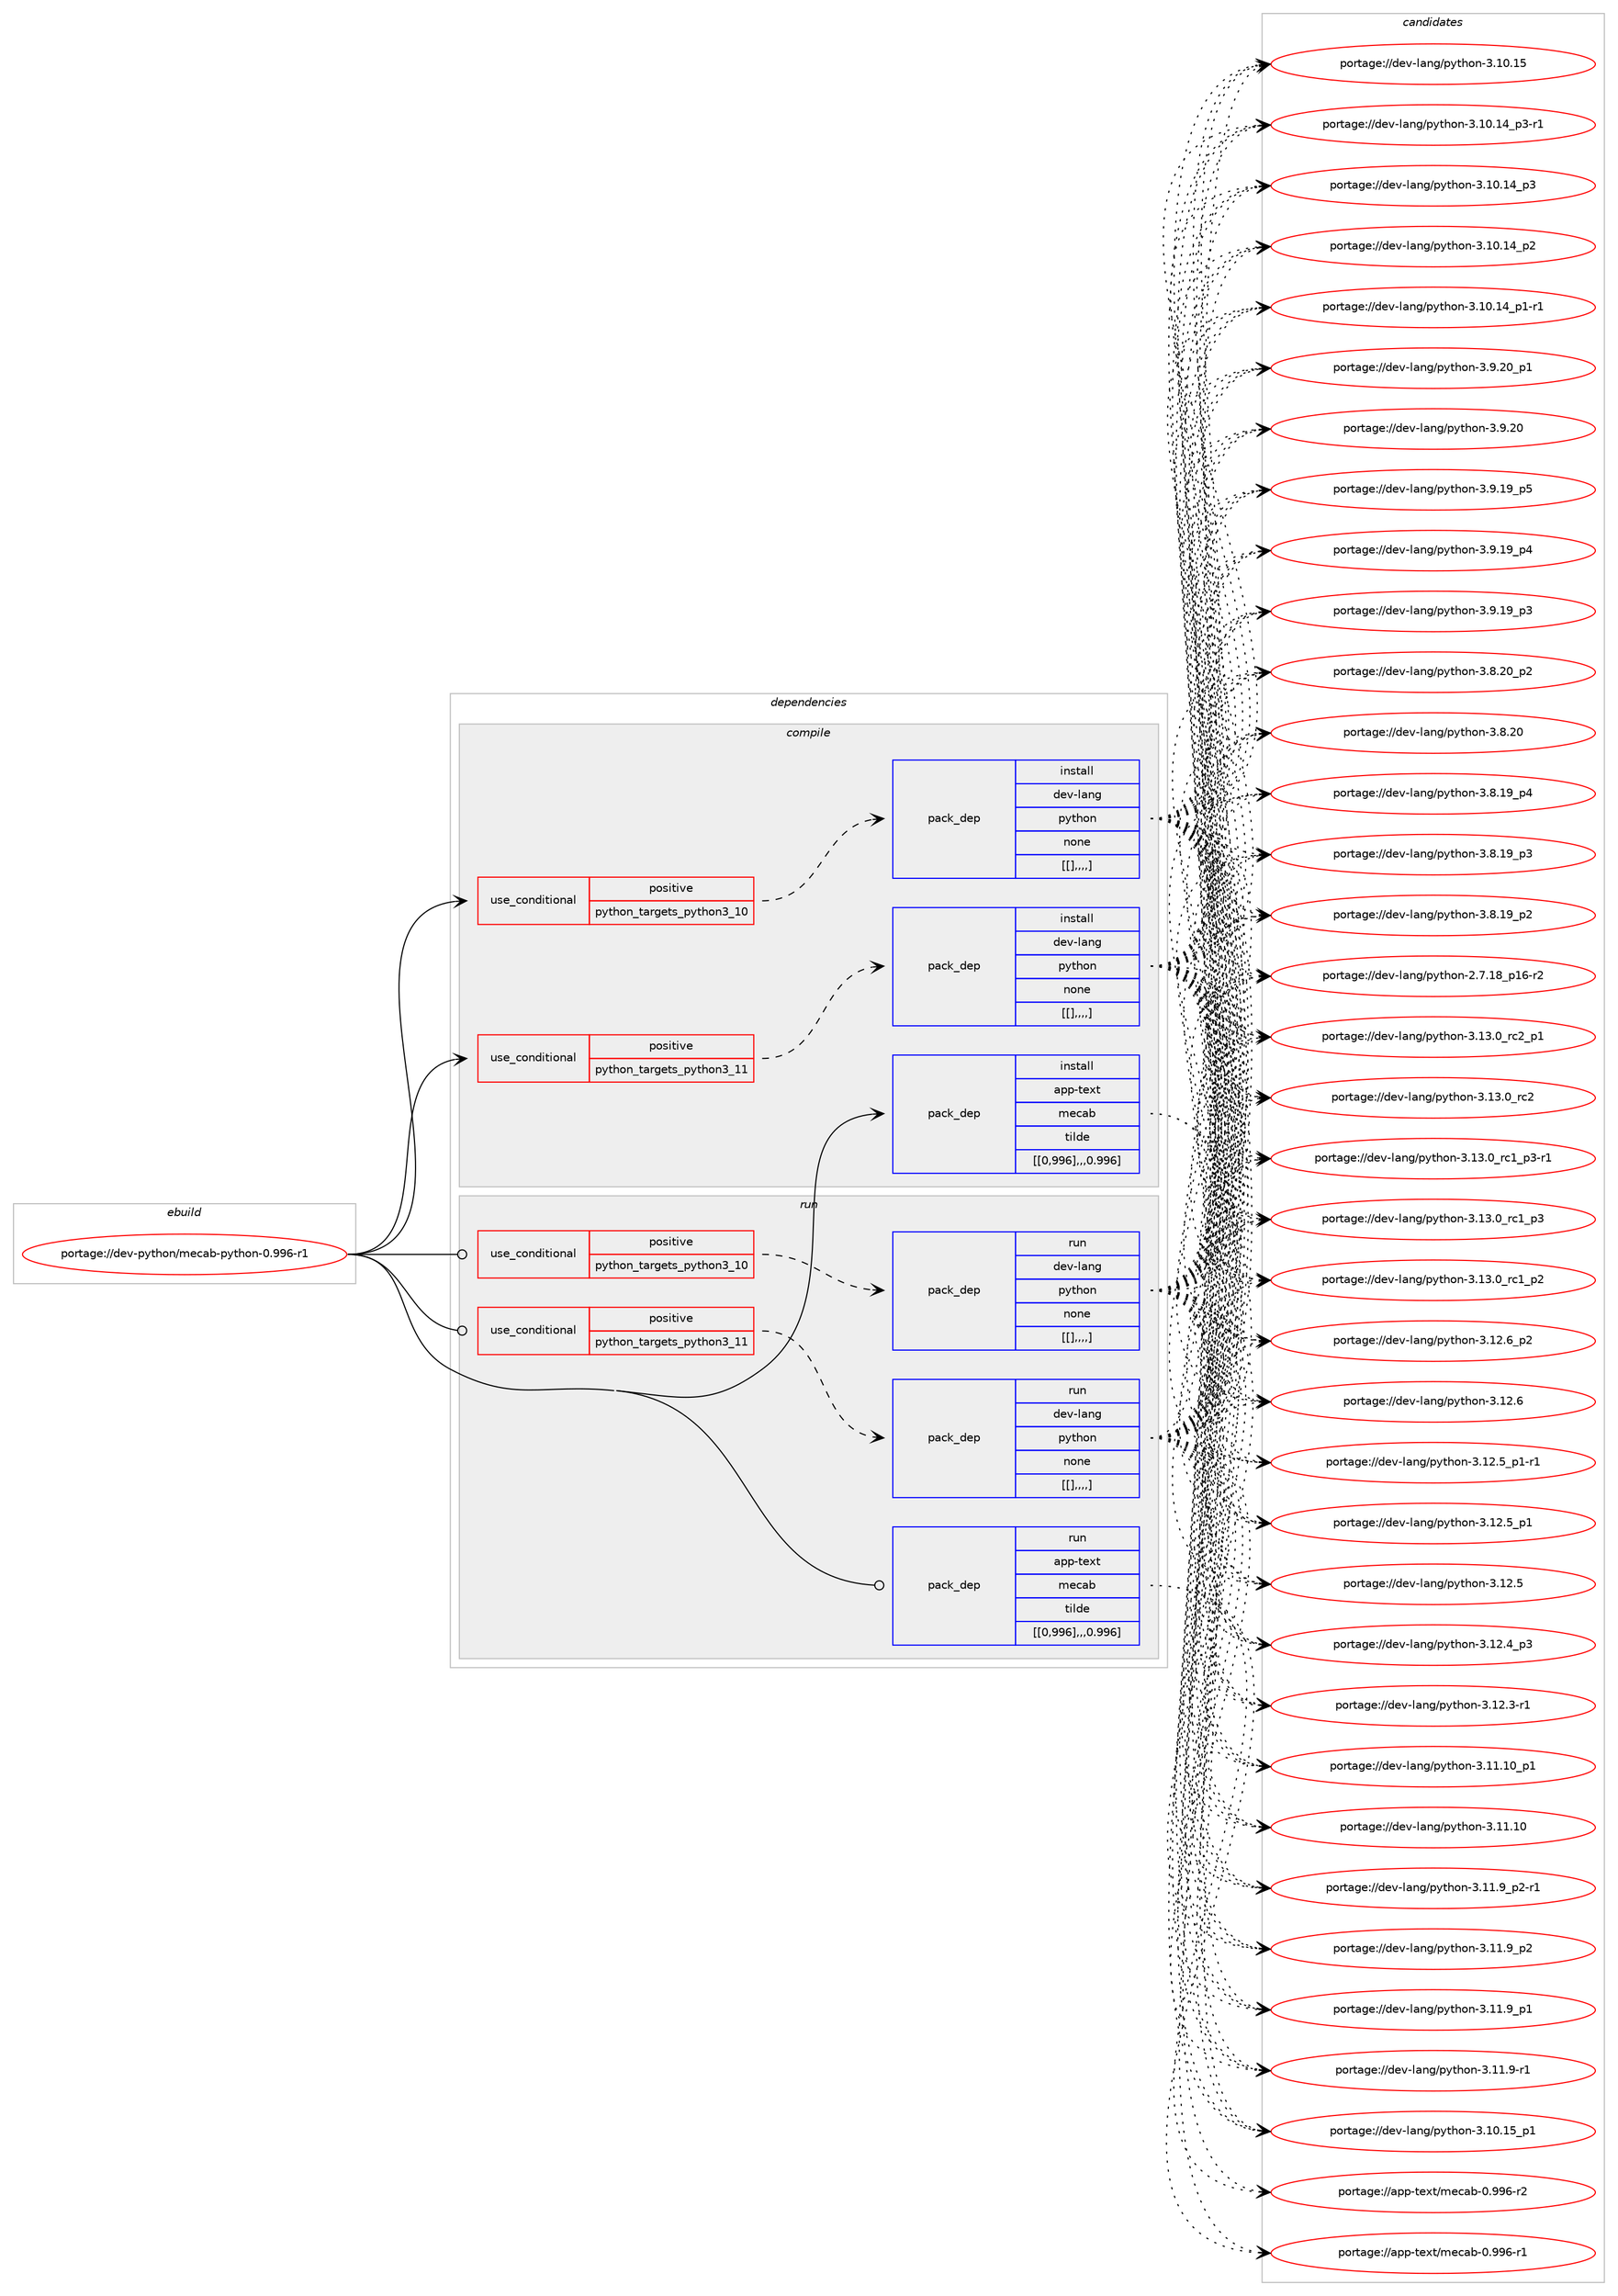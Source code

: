 digraph prolog {

# *************
# Graph options
# *************

newrank=true;
concentrate=true;
compound=true;
graph [rankdir=LR,fontname=Helvetica,fontsize=10,ranksep=1.5];#, ranksep=2.5, nodesep=0.2];
edge  [arrowhead=vee];
node  [fontname=Helvetica,fontsize=10];

# **********
# The ebuild
# **********

subgraph cluster_leftcol {
color=gray;
label=<<i>ebuild</i>>;
id [label="portage://dev-python/mecab-python-0.996-r1", color=red, width=4, href="../dev-python/mecab-python-0.996-r1.svg"];
}

# ****************
# The dependencies
# ****************

subgraph cluster_midcol {
color=gray;
label=<<i>dependencies</i>>;
subgraph cluster_compile {
fillcolor="#eeeeee";
style=filled;
label=<<i>compile</i>>;
subgraph cond35945 {
dependency152982 [label=<<TABLE BORDER="0" CELLBORDER="1" CELLSPACING="0" CELLPADDING="4"><TR><TD ROWSPAN="3" CELLPADDING="10">use_conditional</TD></TR><TR><TD>positive</TD></TR><TR><TD>python_targets_python3_10</TD></TR></TABLE>>, shape=none, color=red];
subgraph pack115823 {
dependency152983 [label=<<TABLE BORDER="0" CELLBORDER="1" CELLSPACING="0" CELLPADDING="4" WIDTH="220"><TR><TD ROWSPAN="6" CELLPADDING="30">pack_dep</TD></TR><TR><TD WIDTH="110">install</TD></TR><TR><TD>dev-lang</TD></TR><TR><TD>python</TD></TR><TR><TD>none</TD></TR><TR><TD>[[],,,,]</TD></TR></TABLE>>, shape=none, color=blue];
}
dependency152982:e -> dependency152983:w [weight=20,style="dashed",arrowhead="vee"];
}
id:e -> dependency152982:w [weight=20,style="solid",arrowhead="vee"];
subgraph cond35946 {
dependency152984 [label=<<TABLE BORDER="0" CELLBORDER="1" CELLSPACING="0" CELLPADDING="4"><TR><TD ROWSPAN="3" CELLPADDING="10">use_conditional</TD></TR><TR><TD>positive</TD></TR><TR><TD>python_targets_python3_11</TD></TR></TABLE>>, shape=none, color=red];
subgraph pack115824 {
dependency152985 [label=<<TABLE BORDER="0" CELLBORDER="1" CELLSPACING="0" CELLPADDING="4" WIDTH="220"><TR><TD ROWSPAN="6" CELLPADDING="30">pack_dep</TD></TR><TR><TD WIDTH="110">install</TD></TR><TR><TD>dev-lang</TD></TR><TR><TD>python</TD></TR><TR><TD>none</TD></TR><TR><TD>[[],,,,]</TD></TR></TABLE>>, shape=none, color=blue];
}
dependency152984:e -> dependency152985:w [weight=20,style="dashed",arrowhead="vee"];
}
id:e -> dependency152984:w [weight=20,style="solid",arrowhead="vee"];
subgraph pack115825 {
dependency152986 [label=<<TABLE BORDER="0" CELLBORDER="1" CELLSPACING="0" CELLPADDING="4" WIDTH="220"><TR><TD ROWSPAN="6" CELLPADDING="30">pack_dep</TD></TR><TR><TD WIDTH="110">install</TD></TR><TR><TD>app-text</TD></TR><TR><TD>mecab</TD></TR><TR><TD>tilde</TD></TR><TR><TD>[[0,996],,,0.996]</TD></TR></TABLE>>, shape=none, color=blue];
}
id:e -> dependency152986:w [weight=20,style="solid",arrowhead="vee"];
}
subgraph cluster_compileandrun {
fillcolor="#eeeeee";
style=filled;
label=<<i>compile and run</i>>;
}
subgraph cluster_run {
fillcolor="#eeeeee";
style=filled;
label=<<i>run</i>>;
subgraph cond35947 {
dependency152987 [label=<<TABLE BORDER="0" CELLBORDER="1" CELLSPACING="0" CELLPADDING="4"><TR><TD ROWSPAN="3" CELLPADDING="10">use_conditional</TD></TR><TR><TD>positive</TD></TR><TR><TD>python_targets_python3_10</TD></TR></TABLE>>, shape=none, color=red];
subgraph pack115826 {
dependency152988 [label=<<TABLE BORDER="0" CELLBORDER="1" CELLSPACING="0" CELLPADDING="4" WIDTH="220"><TR><TD ROWSPAN="6" CELLPADDING="30">pack_dep</TD></TR><TR><TD WIDTH="110">run</TD></TR><TR><TD>dev-lang</TD></TR><TR><TD>python</TD></TR><TR><TD>none</TD></TR><TR><TD>[[],,,,]</TD></TR></TABLE>>, shape=none, color=blue];
}
dependency152987:e -> dependency152988:w [weight=20,style="dashed",arrowhead="vee"];
}
id:e -> dependency152987:w [weight=20,style="solid",arrowhead="odot"];
subgraph cond35948 {
dependency152989 [label=<<TABLE BORDER="0" CELLBORDER="1" CELLSPACING="0" CELLPADDING="4"><TR><TD ROWSPAN="3" CELLPADDING="10">use_conditional</TD></TR><TR><TD>positive</TD></TR><TR><TD>python_targets_python3_11</TD></TR></TABLE>>, shape=none, color=red];
subgraph pack115827 {
dependency152990 [label=<<TABLE BORDER="0" CELLBORDER="1" CELLSPACING="0" CELLPADDING="4" WIDTH="220"><TR><TD ROWSPAN="6" CELLPADDING="30">pack_dep</TD></TR><TR><TD WIDTH="110">run</TD></TR><TR><TD>dev-lang</TD></TR><TR><TD>python</TD></TR><TR><TD>none</TD></TR><TR><TD>[[],,,,]</TD></TR></TABLE>>, shape=none, color=blue];
}
dependency152989:e -> dependency152990:w [weight=20,style="dashed",arrowhead="vee"];
}
id:e -> dependency152989:w [weight=20,style="solid",arrowhead="odot"];
subgraph pack115828 {
dependency152991 [label=<<TABLE BORDER="0" CELLBORDER="1" CELLSPACING="0" CELLPADDING="4" WIDTH="220"><TR><TD ROWSPAN="6" CELLPADDING="30">pack_dep</TD></TR><TR><TD WIDTH="110">run</TD></TR><TR><TD>app-text</TD></TR><TR><TD>mecab</TD></TR><TR><TD>tilde</TD></TR><TR><TD>[[0,996],,,0.996]</TD></TR></TABLE>>, shape=none, color=blue];
}
id:e -> dependency152991:w [weight=20,style="solid",arrowhead="odot"];
}
}

# **************
# The candidates
# **************

subgraph cluster_choices {
rank=same;
color=gray;
label=<<i>candidates</i>>;

subgraph choice115823 {
color=black;
nodesep=1;
choice100101118451089711010347112121116104111110455146495146489511499509511249 [label="portage://dev-lang/python-3.13.0_rc2_p1", color=red, width=4,href="../dev-lang/python-3.13.0_rc2_p1.svg"];
choice10010111845108971101034711212111610411111045514649514648951149950 [label="portage://dev-lang/python-3.13.0_rc2", color=red, width=4,href="../dev-lang/python-3.13.0_rc2.svg"];
choice1001011184510897110103471121211161041111104551464951464895114994995112514511449 [label="portage://dev-lang/python-3.13.0_rc1_p3-r1", color=red, width=4,href="../dev-lang/python-3.13.0_rc1_p3-r1.svg"];
choice100101118451089711010347112121116104111110455146495146489511499499511251 [label="portage://dev-lang/python-3.13.0_rc1_p3", color=red, width=4,href="../dev-lang/python-3.13.0_rc1_p3.svg"];
choice100101118451089711010347112121116104111110455146495146489511499499511250 [label="portage://dev-lang/python-3.13.0_rc1_p2", color=red, width=4,href="../dev-lang/python-3.13.0_rc1_p2.svg"];
choice100101118451089711010347112121116104111110455146495046549511250 [label="portage://dev-lang/python-3.12.6_p2", color=red, width=4,href="../dev-lang/python-3.12.6_p2.svg"];
choice10010111845108971101034711212111610411111045514649504654 [label="portage://dev-lang/python-3.12.6", color=red, width=4,href="../dev-lang/python-3.12.6.svg"];
choice1001011184510897110103471121211161041111104551464950465395112494511449 [label="portage://dev-lang/python-3.12.5_p1-r1", color=red, width=4,href="../dev-lang/python-3.12.5_p1-r1.svg"];
choice100101118451089711010347112121116104111110455146495046539511249 [label="portage://dev-lang/python-3.12.5_p1", color=red, width=4,href="../dev-lang/python-3.12.5_p1.svg"];
choice10010111845108971101034711212111610411111045514649504653 [label="portage://dev-lang/python-3.12.5", color=red, width=4,href="../dev-lang/python-3.12.5.svg"];
choice100101118451089711010347112121116104111110455146495046529511251 [label="portage://dev-lang/python-3.12.4_p3", color=red, width=4,href="../dev-lang/python-3.12.4_p3.svg"];
choice100101118451089711010347112121116104111110455146495046514511449 [label="portage://dev-lang/python-3.12.3-r1", color=red, width=4,href="../dev-lang/python-3.12.3-r1.svg"];
choice10010111845108971101034711212111610411111045514649494649489511249 [label="portage://dev-lang/python-3.11.10_p1", color=red, width=4,href="../dev-lang/python-3.11.10_p1.svg"];
choice1001011184510897110103471121211161041111104551464949464948 [label="portage://dev-lang/python-3.11.10", color=red, width=4,href="../dev-lang/python-3.11.10.svg"];
choice1001011184510897110103471121211161041111104551464949465795112504511449 [label="portage://dev-lang/python-3.11.9_p2-r1", color=red, width=4,href="../dev-lang/python-3.11.9_p2-r1.svg"];
choice100101118451089711010347112121116104111110455146494946579511250 [label="portage://dev-lang/python-3.11.9_p2", color=red, width=4,href="../dev-lang/python-3.11.9_p2.svg"];
choice100101118451089711010347112121116104111110455146494946579511249 [label="portage://dev-lang/python-3.11.9_p1", color=red, width=4,href="../dev-lang/python-3.11.9_p1.svg"];
choice100101118451089711010347112121116104111110455146494946574511449 [label="portage://dev-lang/python-3.11.9-r1", color=red, width=4,href="../dev-lang/python-3.11.9-r1.svg"];
choice10010111845108971101034711212111610411111045514649484649539511249 [label="portage://dev-lang/python-3.10.15_p1", color=red, width=4,href="../dev-lang/python-3.10.15_p1.svg"];
choice1001011184510897110103471121211161041111104551464948464953 [label="portage://dev-lang/python-3.10.15", color=red, width=4,href="../dev-lang/python-3.10.15.svg"];
choice100101118451089711010347112121116104111110455146494846495295112514511449 [label="portage://dev-lang/python-3.10.14_p3-r1", color=red, width=4,href="../dev-lang/python-3.10.14_p3-r1.svg"];
choice10010111845108971101034711212111610411111045514649484649529511251 [label="portage://dev-lang/python-3.10.14_p3", color=red, width=4,href="../dev-lang/python-3.10.14_p3.svg"];
choice10010111845108971101034711212111610411111045514649484649529511250 [label="portage://dev-lang/python-3.10.14_p2", color=red, width=4,href="../dev-lang/python-3.10.14_p2.svg"];
choice100101118451089711010347112121116104111110455146494846495295112494511449 [label="portage://dev-lang/python-3.10.14_p1-r1", color=red, width=4,href="../dev-lang/python-3.10.14_p1-r1.svg"];
choice100101118451089711010347112121116104111110455146574650489511249 [label="portage://dev-lang/python-3.9.20_p1", color=red, width=4,href="../dev-lang/python-3.9.20_p1.svg"];
choice10010111845108971101034711212111610411111045514657465048 [label="portage://dev-lang/python-3.9.20", color=red, width=4,href="../dev-lang/python-3.9.20.svg"];
choice100101118451089711010347112121116104111110455146574649579511253 [label="portage://dev-lang/python-3.9.19_p5", color=red, width=4,href="../dev-lang/python-3.9.19_p5.svg"];
choice100101118451089711010347112121116104111110455146574649579511252 [label="portage://dev-lang/python-3.9.19_p4", color=red, width=4,href="../dev-lang/python-3.9.19_p4.svg"];
choice100101118451089711010347112121116104111110455146574649579511251 [label="portage://dev-lang/python-3.9.19_p3", color=red, width=4,href="../dev-lang/python-3.9.19_p3.svg"];
choice100101118451089711010347112121116104111110455146564650489511250 [label="portage://dev-lang/python-3.8.20_p2", color=red, width=4,href="../dev-lang/python-3.8.20_p2.svg"];
choice10010111845108971101034711212111610411111045514656465048 [label="portage://dev-lang/python-3.8.20", color=red, width=4,href="../dev-lang/python-3.8.20.svg"];
choice100101118451089711010347112121116104111110455146564649579511252 [label="portage://dev-lang/python-3.8.19_p4", color=red, width=4,href="../dev-lang/python-3.8.19_p4.svg"];
choice100101118451089711010347112121116104111110455146564649579511251 [label="portage://dev-lang/python-3.8.19_p3", color=red, width=4,href="../dev-lang/python-3.8.19_p3.svg"];
choice100101118451089711010347112121116104111110455146564649579511250 [label="portage://dev-lang/python-3.8.19_p2", color=red, width=4,href="../dev-lang/python-3.8.19_p2.svg"];
choice100101118451089711010347112121116104111110455046554649569511249544511450 [label="portage://dev-lang/python-2.7.18_p16-r2", color=red, width=4,href="../dev-lang/python-2.7.18_p16-r2.svg"];
dependency152983:e -> choice100101118451089711010347112121116104111110455146495146489511499509511249:w [style=dotted,weight="100"];
dependency152983:e -> choice10010111845108971101034711212111610411111045514649514648951149950:w [style=dotted,weight="100"];
dependency152983:e -> choice1001011184510897110103471121211161041111104551464951464895114994995112514511449:w [style=dotted,weight="100"];
dependency152983:e -> choice100101118451089711010347112121116104111110455146495146489511499499511251:w [style=dotted,weight="100"];
dependency152983:e -> choice100101118451089711010347112121116104111110455146495146489511499499511250:w [style=dotted,weight="100"];
dependency152983:e -> choice100101118451089711010347112121116104111110455146495046549511250:w [style=dotted,weight="100"];
dependency152983:e -> choice10010111845108971101034711212111610411111045514649504654:w [style=dotted,weight="100"];
dependency152983:e -> choice1001011184510897110103471121211161041111104551464950465395112494511449:w [style=dotted,weight="100"];
dependency152983:e -> choice100101118451089711010347112121116104111110455146495046539511249:w [style=dotted,weight="100"];
dependency152983:e -> choice10010111845108971101034711212111610411111045514649504653:w [style=dotted,weight="100"];
dependency152983:e -> choice100101118451089711010347112121116104111110455146495046529511251:w [style=dotted,weight="100"];
dependency152983:e -> choice100101118451089711010347112121116104111110455146495046514511449:w [style=dotted,weight="100"];
dependency152983:e -> choice10010111845108971101034711212111610411111045514649494649489511249:w [style=dotted,weight="100"];
dependency152983:e -> choice1001011184510897110103471121211161041111104551464949464948:w [style=dotted,weight="100"];
dependency152983:e -> choice1001011184510897110103471121211161041111104551464949465795112504511449:w [style=dotted,weight="100"];
dependency152983:e -> choice100101118451089711010347112121116104111110455146494946579511250:w [style=dotted,weight="100"];
dependency152983:e -> choice100101118451089711010347112121116104111110455146494946579511249:w [style=dotted,weight="100"];
dependency152983:e -> choice100101118451089711010347112121116104111110455146494946574511449:w [style=dotted,weight="100"];
dependency152983:e -> choice10010111845108971101034711212111610411111045514649484649539511249:w [style=dotted,weight="100"];
dependency152983:e -> choice1001011184510897110103471121211161041111104551464948464953:w [style=dotted,weight="100"];
dependency152983:e -> choice100101118451089711010347112121116104111110455146494846495295112514511449:w [style=dotted,weight="100"];
dependency152983:e -> choice10010111845108971101034711212111610411111045514649484649529511251:w [style=dotted,weight="100"];
dependency152983:e -> choice10010111845108971101034711212111610411111045514649484649529511250:w [style=dotted,weight="100"];
dependency152983:e -> choice100101118451089711010347112121116104111110455146494846495295112494511449:w [style=dotted,weight="100"];
dependency152983:e -> choice100101118451089711010347112121116104111110455146574650489511249:w [style=dotted,weight="100"];
dependency152983:e -> choice10010111845108971101034711212111610411111045514657465048:w [style=dotted,weight="100"];
dependency152983:e -> choice100101118451089711010347112121116104111110455146574649579511253:w [style=dotted,weight="100"];
dependency152983:e -> choice100101118451089711010347112121116104111110455146574649579511252:w [style=dotted,weight="100"];
dependency152983:e -> choice100101118451089711010347112121116104111110455146574649579511251:w [style=dotted,weight="100"];
dependency152983:e -> choice100101118451089711010347112121116104111110455146564650489511250:w [style=dotted,weight="100"];
dependency152983:e -> choice10010111845108971101034711212111610411111045514656465048:w [style=dotted,weight="100"];
dependency152983:e -> choice100101118451089711010347112121116104111110455146564649579511252:w [style=dotted,weight="100"];
dependency152983:e -> choice100101118451089711010347112121116104111110455146564649579511251:w [style=dotted,weight="100"];
dependency152983:e -> choice100101118451089711010347112121116104111110455146564649579511250:w [style=dotted,weight="100"];
dependency152983:e -> choice100101118451089711010347112121116104111110455046554649569511249544511450:w [style=dotted,weight="100"];
}
subgraph choice115824 {
color=black;
nodesep=1;
choice100101118451089711010347112121116104111110455146495146489511499509511249 [label="portage://dev-lang/python-3.13.0_rc2_p1", color=red, width=4,href="../dev-lang/python-3.13.0_rc2_p1.svg"];
choice10010111845108971101034711212111610411111045514649514648951149950 [label="portage://dev-lang/python-3.13.0_rc2", color=red, width=4,href="../dev-lang/python-3.13.0_rc2.svg"];
choice1001011184510897110103471121211161041111104551464951464895114994995112514511449 [label="portage://dev-lang/python-3.13.0_rc1_p3-r1", color=red, width=4,href="../dev-lang/python-3.13.0_rc1_p3-r1.svg"];
choice100101118451089711010347112121116104111110455146495146489511499499511251 [label="portage://dev-lang/python-3.13.0_rc1_p3", color=red, width=4,href="../dev-lang/python-3.13.0_rc1_p3.svg"];
choice100101118451089711010347112121116104111110455146495146489511499499511250 [label="portage://dev-lang/python-3.13.0_rc1_p2", color=red, width=4,href="../dev-lang/python-3.13.0_rc1_p2.svg"];
choice100101118451089711010347112121116104111110455146495046549511250 [label="portage://dev-lang/python-3.12.6_p2", color=red, width=4,href="../dev-lang/python-3.12.6_p2.svg"];
choice10010111845108971101034711212111610411111045514649504654 [label="portage://dev-lang/python-3.12.6", color=red, width=4,href="../dev-lang/python-3.12.6.svg"];
choice1001011184510897110103471121211161041111104551464950465395112494511449 [label="portage://dev-lang/python-3.12.5_p1-r1", color=red, width=4,href="../dev-lang/python-3.12.5_p1-r1.svg"];
choice100101118451089711010347112121116104111110455146495046539511249 [label="portage://dev-lang/python-3.12.5_p1", color=red, width=4,href="../dev-lang/python-3.12.5_p1.svg"];
choice10010111845108971101034711212111610411111045514649504653 [label="portage://dev-lang/python-3.12.5", color=red, width=4,href="../dev-lang/python-3.12.5.svg"];
choice100101118451089711010347112121116104111110455146495046529511251 [label="portage://dev-lang/python-3.12.4_p3", color=red, width=4,href="../dev-lang/python-3.12.4_p3.svg"];
choice100101118451089711010347112121116104111110455146495046514511449 [label="portage://dev-lang/python-3.12.3-r1", color=red, width=4,href="../dev-lang/python-3.12.3-r1.svg"];
choice10010111845108971101034711212111610411111045514649494649489511249 [label="portage://dev-lang/python-3.11.10_p1", color=red, width=4,href="../dev-lang/python-3.11.10_p1.svg"];
choice1001011184510897110103471121211161041111104551464949464948 [label="portage://dev-lang/python-3.11.10", color=red, width=4,href="../dev-lang/python-3.11.10.svg"];
choice1001011184510897110103471121211161041111104551464949465795112504511449 [label="portage://dev-lang/python-3.11.9_p2-r1", color=red, width=4,href="../dev-lang/python-3.11.9_p2-r1.svg"];
choice100101118451089711010347112121116104111110455146494946579511250 [label="portage://dev-lang/python-3.11.9_p2", color=red, width=4,href="../dev-lang/python-3.11.9_p2.svg"];
choice100101118451089711010347112121116104111110455146494946579511249 [label="portage://dev-lang/python-3.11.9_p1", color=red, width=4,href="../dev-lang/python-3.11.9_p1.svg"];
choice100101118451089711010347112121116104111110455146494946574511449 [label="portage://dev-lang/python-3.11.9-r1", color=red, width=4,href="../dev-lang/python-3.11.9-r1.svg"];
choice10010111845108971101034711212111610411111045514649484649539511249 [label="portage://dev-lang/python-3.10.15_p1", color=red, width=4,href="../dev-lang/python-3.10.15_p1.svg"];
choice1001011184510897110103471121211161041111104551464948464953 [label="portage://dev-lang/python-3.10.15", color=red, width=4,href="../dev-lang/python-3.10.15.svg"];
choice100101118451089711010347112121116104111110455146494846495295112514511449 [label="portage://dev-lang/python-3.10.14_p3-r1", color=red, width=4,href="../dev-lang/python-3.10.14_p3-r1.svg"];
choice10010111845108971101034711212111610411111045514649484649529511251 [label="portage://dev-lang/python-3.10.14_p3", color=red, width=4,href="../dev-lang/python-3.10.14_p3.svg"];
choice10010111845108971101034711212111610411111045514649484649529511250 [label="portage://dev-lang/python-3.10.14_p2", color=red, width=4,href="../dev-lang/python-3.10.14_p2.svg"];
choice100101118451089711010347112121116104111110455146494846495295112494511449 [label="portage://dev-lang/python-3.10.14_p1-r1", color=red, width=4,href="../dev-lang/python-3.10.14_p1-r1.svg"];
choice100101118451089711010347112121116104111110455146574650489511249 [label="portage://dev-lang/python-3.9.20_p1", color=red, width=4,href="../dev-lang/python-3.9.20_p1.svg"];
choice10010111845108971101034711212111610411111045514657465048 [label="portage://dev-lang/python-3.9.20", color=red, width=4,href="../dev-lang/python-3.9.20.svg"];
choice100101118451089711010347112121116104111110455146574649579511253 [label="portage://dev-lang/python-3.9.19_p5", color=red, width=4,href="../dev-lang/python-3.9.19_p5.svg"];
choice100101118451089711010347112121116104111110455146574649579511252 [label="portage://dev-lang/python-3.9.19_p4", color=red, width=4,href="../dev-lang/python-3.9.19_p4.svg"];
choice100101118451089711010347112121116104111110455146574649579511251 [label="portage://dev-lang/python-3.9.19_p3", color=red, width=4,href="../dev-lang/python-3.9.19_p3.svg"];
choice100101118451089711010347112121116104111110455146564650489511250 [label="portage://dev-lang/python-3.8.20_p2", color=red, width=4,href="../dev-lang/python-3.8.20_p2.svg"];
choice10010111845108971101034711212111610411111045514656465048 [label="portage://dev-lang/python-3.8.20", color=red, width=4,href="../dev-lang/python-3.8.20.svg"];
choice100101118451089711010347112121116104111110455146564649579511252 [label="portage://dev-lang/python-3.8.19_p4", color=red, width=4,href="../dev-lang/python-3.8.19_p4.svg"];
choice100101118451089711010347112121116104111110455146564649579511251 [label="portage://dev-lang/python-3.8.19_p3", color=red, width=4,href="../dev-lang/python-3.8.19_p3.svg"];
choice100101118451089711010347112121116104111110455146564649579511250 [label="portage://dev-lang/python-3.8.19_p2", color=red, width=4,href="../dev-lang/python-3.8.19_p2.svg"];
choice100101118451089711010347112121116104111110455046554649569511249544511450 [label="portage://dev-lang/python-2.7.18_p16-r2", color=red, width=4,href="../dev-lang/python-2.7.18_p16-r2.svg"];
dependency152985:e -> choice100101118451089711010347112121116104111110455146495146489511499509511249:w [style=dotted,weight="100"];
dependency152985:e -> choice10010111845108971101034711212111610411111045514649514648951149950:w [style=dotted,weight="100"];
dependency152985:e -> choice1001011184510897110103471121211161041111104551464951464895114994995112514511449:w [style=dotted,weight="100"];
dependency152985:e -> choice100101118451089711010347112121116104111110455146495146489511499499511251:w [style=dotted,weight="100"];
dependency152985:e -> choice100101118451089711010347112121116104111110455146495146489511499499511250:w [style=dotted,weight="100"];
dependency152985:e -> choice100101118451089711010347112121116104111110455146495046549511250:w [style=dotted,weight="100"];
dependency152985:e -> choice10010111845108971101034711212111610411111045514649504654:w [style=dotted,weight="100"];
dependency152985:e -> choice1001011184510897110103471121211161041111104551464950465395112494511449:w [style=dotted,weight="100"];
dependency152985:e -> choice100101118451089711010347112121116104111110455146495046539511249:w [style=dotted,weight="100"];
dependency152985:e -> choice10010111845108971101034711212111610411111045514649504653:w [style=dotted,weight="100"];
dependency152985:e -> choice100101118451089711010347112121116104111110455146495046529511251:w [style=dotted,weight="100"];
dependency152985:e -> choice100101118451089711010347112121116104111110455146495046514511449:w [style=dotted,weight="100"];
dependency152985:e -> choice10010111845108971101034711212111610411111045514649494649489511249:w [style=dotted,weight="100"];
dependency152985:e -> choice1001011184510897110103471121211161041111104551464949464948:w [style=dotted,weight="100"];
dependency152985:e -> choice1001011184510897110103471121211161041111104551464949465795112504511449:w [style=dotted,weight="100"];
dependency152985:e -> choice100101118451089711010347112121116104111110455146494946579511250:w [style=dotted,weight="100"];
dependency152985:e -> choice100101118451089711010347112121116104111110455146494946579511249:w [style=dotted,weight="100"];
dependency152985:e -> choice100101118451089711010347112121116104111110455146494946574511449:w [style=dotted,weight="100"];
dependency152985:e -> choice10010111845108971101034711212111610411111045514649484649539511249:w [style=dotted,weight="100"];
dependency152985:e -> choice1001011184510897110103471121211161041111104551464948464953:w [style=dotted,weight="100"];
dependency152985:e -> choice100101118451089711010347112121116104111110455146494846495295112514511449:w [style=dotted,weight="100"];
dependency152985:e -> choice10010111845108971101034711212111610411111045514649484649529511251:w [style=dotted,weight="100"];
dependency152985:e -> choice10010111845108971101034711212111610411111045514649484649529511250:w [style=dotted,weight="100"];
dependency152985:e -> choice100101118451089711010347112121116104111110455146494846495295112494511449:w [style=dotted,weight="100"];
dependency152985:e -> choice100101118451089711010347112121116104111110455146574650489511249:w [style=dotted,weight="100"];
dependency152985:e -> choice10010111845108971101034711212111610411111045514657465048:w [style=dotted,weight="100"];
dependency152985:e -> choice100101118451089711010347112121116104111110455146574649579511253:w [style=dotted,weight="100"];
dependency152985:e -> choice100101118451089711010347112121116104111110455146574649579511252:w [style=dotted,weight="100"];
dependency152985:e -> choice100101118451089711010347112121116104111110455146574649579511251:w [style=dotted,weight="100"];
dependency152985:e -> choice100101118451089711010347112121116104111110455146564650489511250:w [style=dotted,weight="100"];
dependency152985:e -> choice10010111845108971101034711212111610411111045514656465048:w [style=dotted,weight="100"];
dependency152985:e -> choice100101118451089711010347112121116104111110455146564649579511252:w [style=dotted,weight="100"];
dependency152985:e -> choice100101118451089711010347112121116104111110455146564649579511251:w [style=dotted,weight="100"];
dependency152985:e -> choice100101118451089711010347112121116104111110455146564649579511250:w [style=dotted,weight="100"];
dependency152985:e -> choice100101118451089711010347112121116104111110455046554649569511249544511450:w [style=dotted,weight="100"];
}
subgraph choice115825 {
color=black;
nodesep=1;
choice9711211245116101120116471091019997984548465757544511450 [label="portage://app-text/mecab-0.996-r2", color=red, width=4,href="../app-text/mecab-0.996-r2.svg"];
choice9711211245116101120116471091019997984548465757544511449 [label="portage://app-text/mecab-0.996-r1", color=red, width=4,href="../app-text/mecab-0.996-r1.svg"];
dependency152986:e -> choice9711211245116101120116471091019997984548465757544511450:w [style=dotted,weight="100"];
dependency152986:e -> choice9711211245116101120116471091019997984548465757544511449:w [style=dotted,weight="100"];
}
subgraph choice115826 {
color=black;
nodesep=1;
choice100101118451089711010347112121116104111110455146495146489511499509511249 [label="portage://dev-lang/python-3.13.0_rc2_p1", color=red, width=4,href="../dev-lang/python-3.13.0_rc2_p1.svg"];
choice10010111845108971101034711212111610411111045514649514648951149950 [label="portage://dev-lang/python-3.13.0_rc2", color=red, width=4,href="../dev-lang/python-3.13.0_rc2.svg"];
choice1001011184510897110103471121211161041111104551464951464895114994995112514511449 [label="portage://dev-lang/python-3.13.0_rc1_p3-r1", color=red, width=4,href="../dev-lang/python-3.13.0_rc1_p3-r1.svg"];
choice100101118451089711010347112121116104111110455146495146489511499499511251 [label="portage://dev-lang/python-3.13.0_rc1_p3", color=red, width=4,href="../dev-lang/python-3.13.0_rc1_p3.svg"];
choice100101118451089711010347112121116104111110455146495146489511499499511250 [label="portage://dev-lang/python-3.13.0_rc1_p2", color=red, width=4,href="../dev-lang/python-3.13.0_rc1_p2.svg"];
choice100101118451089711010347112121116104111110455146495046549511250 [label="portage://dev-lang/python-3.12.6_p2", color=red, width=4,href="../dev-lang/python-3.12.6_p2.svg"];
choice10010111845108971101034711212111610411111045514649504654 [label="portage://dev-lang/python-3.12.6", color=red, width=4,href="../dev-lang/python-3.12.6.svg"];
choice1001011184510897110103471121211161041111104551464950465395112494511449 [label="portage://dev-lang/python-3.12.5_p1-r1", color=red, width=4,href="../dev-lang/python-3.12.5_p1-r1.svg"];
choice100101118451089711010347112121116104111110455146495046539511249 [label="portage://dev-lang/python-3.12.5_p1", color=red, width=4,href="../dev-lang/python-3.12.5_p1.svg"];
choice10010111845108971101034711212111610411111045514649504653 [label="portage://dev-lang/python-3.12.5", color=red, width=4,href="../dev-lang/python-3.12.5.svg"];
choice100101118451089711010347112121116104111110455146495046529511251 [label="portage://dev-lang/python-3.12.4_p3", color=red, width=4,href="../dev-lang/python-3.12.4_p3.svg"];
choice100101118451089711010347112121116104111110455146495046514511449 [label="portage://dev-lang/python-3.12.3-r1", color=red, width=4,href="../dev-lang/python-3.12.3-r1.svg"];
choice10010111845108971101034711212111610411111045514649494649489511249 [label="portage://dev-lang/python-3.11.10_p1", color=red, width=4,href="../dev-lang/python-3.11.10_p1.svg"];
choice1001011184510897110103471121211161041111104551464949464948 [label="portage://dev-lang/python-3.11.10", color=red, width=4,href="../dev-lang/python-3.11.10.svg"];
choice1001011184510897110103471121211161041111104551464949465795112504511449 [label="portage://dev-lang/python-3.11.9_p2-r1", color=red, width=4,href="../dev-lang/python-3.11.9_p2-r1.svg"];
choice100101118451089711010347112121116104111110455146494946579511250 [label="portage://dev-lang/python-3.11.9_p2", color=red, width=4,href="../dev-lang/python-3.11.9_p2.svg"];
choice100101118451089711010347112121116104111110455146494946579511249 [label="portage://dev-lang/python-3.11.9_p1", color=red, width=4,href="../dev-lang/python-3.11.9_p1.svg"];
choice100101118451089711010347112121116104111110455146494946574511449 [label="portage://dev-lang/python-3.11.9-r1", color=red, width=4,href="../dev-lang/python-3.11.9-r1.svg"];
choice10010111845108971101034711212111610411111045514649484649539511249 [label="portage://dev-lang/python-3.10.15_p1", color=red, width=4,href="../dev-lang/python-3.10.15_p1.svg"];
choice1001011184510897110103471121211161041111104551464948464953 [label="portage://dev-lang/python-3.10.15", color=red, width=4,href="../dev-lang/python-3.10.15.svg"];
choice100101118451089711010347112121116104111110455146494846495295112514511449 [label="portage://dev-lang/python-3.10.14_p3-r1", color=red, width=4,href="../dev-lang/python-3.10.14_p3-r1.svg"];
choice10010111845108971101034711212111610411111045514649484649529511251 [label="portage://dev-lang/python-3.10.14_p3", color=red, width=4,href="../dev-lang/python-3.10.14_p3.svg"];
choice10010111845108971101034711212111610411111045514649484649529511250 [label="portage://dev-lang/python-3.10.14_p2", color=red, width=4,href="../dev-lang/python-3.10.14_p2.svg"];
choice100101118451089711010347112121116104111110455146494846495295112494511449 [label="portage://dev-lang/python-3.10.14_p1-r1", color=red, width=4,href="../dev-lang/python-3.10.14_p1-r1.svg"];
choice100101118451089711010347112121116104111110455146574650489511249 [label="portage://dev-lang/python-3.9.20_p1", color=red, width=4,href="../dev-lang/python-3.9.20_p1.svg"];
choice10010111845108971101034711212111610411111045514657465048 [label="portage://dev-lang/python-3.9.20", color=red, width=4,href="../dev-lang/python-3.9.20.svg"];
choice100101118451089711010347112121116104111110455146574649579511253 [label="portage://dev-lang/python-3.9.19_p5", color=red, width=4,href="../dev-lang/python-3.9.19_p5.svg"];
choice100101118451089711010347112121116104111110455146574649579511252 [label="portage://dev-lang/python-3.9.19_p4", color=red, width=4,href="../dev-lang/python-3.9.19_p4.svg"];
choice100101118451089711010347112121116104111110455146574649579511251 [label="portage://dev-lang/python-3.9.19_p3", color=red, width=4,href="../dev-lang/python-3.9.19_p3.svg"];
choice100101118451089711010347112121116104111110455146564650489511250 [label="portage://dev-lang/python-3.8.20_p2", color=red, width=4,href="../dev-lang/python-3.8.20_p2.svg"];
choice10010111845108971101034711212111610411111045514656465048 [label="portage://dev-lang/python-3.8.20", color=red, width=4,href="../dev-lang/python-3.8.20.svg"];
choice100101118451089711010347112121116104111110455146564649579511252 [label="portage://dev-lang/python-3.8.19_p4", color=red, width=4,href="../dev-lang/python-3.8.19_p4.svg"];
choice100101118451089711010347112121116104111110455146564649579511251 [label="portage://dev-lang/python-3.8.19_p3", color=red, width=4,href="../dev-lang/python-3.8.19_p3.svg"];
choice100101118451089711010347112121116104111110455146564649579511250 [label="portage://dev-lang/python-3.8.19_p2", color=red, width=4,href="../dev-lang/python-3.8.19_p2.svg"];
choice100101118451089711010347112121116104111110455046554649569511249544511450 [label="portage://dev-lang/python-2.7.18_p16-r2", color=red, width=4,href="../dev-lang/python-2.7.18_p16-r2.svg"];
dependency152988:e -> choice100101118451089711010347112121116104111110455146495146489511499509511249:w [style=dotted,weight="100"];
dependency152988:e -> choice10010111845108971101034711212111610411111045514649514648951149950:w [style=dotted,weight="100"];
dependency152988:e -> choice1001011184510897110103471121211161041111104551464951464895114994995112514511449:w [style=dotted,weight="100"];
dependency152988:e -> choice100101118451089711010347112121116104111110455146495146489511499499511251:w [style=dotted,weight="100"];
dependency152988:e -> choice100101118451089711010347112121116104111110455146495146489511499499511250:w [style=dotted,weight="100"];
dependency152988:e -> choice100101118451089711010347112121116104111110455146495046549511250:w [style=dotted,weight="100"];
dependency152988:e -> choice10010111845108971101034711212111610411111045514649504654:w [style=dotted,weight="100"];
dependency152988:e -> choice1001011184510897110103471121211161041111104551464950465395112494511449:w [style=dotted,weight="100"];
dependency152988:e -> choice100101118451089711010347112121116104111110455146495046539511249:w [style=dotted,weight="100"];
dependency152988:e -> choice10010111845108971101034711212111610411111045514649504653:w [style=dotted,weight="100"];
dependency152988:e -> choice100101118451089711010347112121116104111110455146495046529511251:w [style=dotted,weight="100"];
dependency152988:e -> choice100101118451089711010347112121116104111110455146495046514511449:w [style=dotted,weight="100"];
dependency152988:e -> choice10010111845108971101034711212111610411111045514649494649489511249:w [style=dotted,weight="100"];
dependency152988:e -> choice1001011184510897110103471121211161041111104551464949464948:w [style=dotted,weight="100"];
dependency152988:e -> choice1001011184510897110103471121211161041111104551464949465795112504511449:w [style=dotted,weight="100"];
dependency152988:e -> choice100101118451089711010347112121116104111110455146494946579511250:w [style=dotted,weight="100"];
dependency152988:e -> choice100101118451089711010347112121116104111110455146494946579511249:w [style=dotted,weight="100"];
dependency152988:e -> choice100101118451089711010347112121116104111110455146494946574511449:w [style=dotted,weight="100"];
dependency152988:e -> choice10010111845108971101034711212111610411111045514649484649539511249:w [style=dotted,weight="100"];
dependency152988:e -> choice1001011184510897110103471121211161041111104551464948464953:w [style=dotted,weight="100"];
dependency152988:e -> choice100101118451089711010347112121116104111110455146494846495295112514511449:w [style=dotted,weight="100"];
dependency152988:e -> choice10010111845108971101034711212111610411111045514649484649529511251:w [style=dotted,weight="100"];
dependency152988:e -> choice10010111845108971101034711212111610411111045514649484649529511250:w [style=dotted,weight="100"];
dependency152988:e -> choice100101118451089711010347112121116104111110455146494846495295112494511449:w [style=dotted,weight="100"];
dependency152988:e -> choice100101118451089711010347112121116104111110455146574650489511249:w [style=dotted,weight="100"];
dependency152988:e -> choice10010111845108971101034711212111610411111045514657465048:w [style=dotted,weight="100"];
dependency152988:e -> choice100101118451089711010347112121116104111110455146574649579511253:w [style=dotted,weight="100"];
dependency152988:e -> choice100101118451089711010347112121116104111110455146574649579511252:w [style=dotted,weight="100"];
dependency152988:e -> choice100101118451089711010347112121116104111110455146574649579511251:w [style=dotted,weight="100"];
dependency152988:e -> choice100101118451089711010347112121116104111110455146564650489511250:w [style=dotted,weight="100"];
dependency152988:e -> choice10010111845108971101034711212111610411111045514656465048:w [style=dotted,weight="100"];
dependency152988:e -> choice100101118451089711010347112121116104111110455146564649579511252:w [style=dotted,weight="100"];
dependency152988:e -> choice100101118451089711010347112121116104111110455146564649579511251:w [style=dotted,weight="100"];
dependency152988:e -> choice100101118451089711010347112121116104111110455146564649579511250:w [style=dotted,weight="100"];
dependency152988:e -> choice100101118451089711010347112121116104111110455046554649569511249544511450:w [style=dotted,weight="100"];
}
subgraph choice115827 {
color=black;
nodesep=1;
choice100101118451089711010347112121116104111110455146495146489511499509511249 [label="portage://dev-lang/python-3.13.0_rc2_p1", color=red, width=4,href="../dev-lang/python-3.13.0_rc2_p1.svg"];
choice10010111845108971101034711212111610411111045514649514648951149950 [label="portage://dev-lang/python-3.13.0_rc2", color=red, width=4,href="../dev-lang/python-3.13.0_rc2.svg"];
choice1001011184510897110103471121211161041111104551464951464895114994995112514511449 [label="portage://dev-lang/python-3.13.0_rc1_p3-r1", color=red, width=4,href="../dev-lang/python-3.13.0_rc1_p3-r1.svg"];
choice100101118451089711010347112121116104111110455146495146489511499499511251 [label="portage://dev-lang/python-3.13.0_rc1_p3", color=red, width=4,href="../dev-lang/python-3.13.0_rc1_p3.svg"];
choice100101118451089711010347112121116104111110455146495146489511499499511250 [label="portage://dev-lang/python-3.13.0_rc1_p2", color=red, width=4,href="../dev-lang/python-3.13.0_rc1_p2.svg"];
choice100101118451089711010347112121116104111110455146495046549511250 [label="portage://dev-lang/python-3.12.6_p2", color=red, width=4,href="../dev-lang/python-3.12.6_p2.svg"];
choice10010111845108971101034711212111610411111045514649504654 [label="portage://dev-lang/python-3.12.6", color=red, width=4,href="../dev-lang/python-3.12.6.svg"];
choice1001011184510897110103471121211161041111104551464950465395112494511449 [label="portage://dev-lang/python-3.12.5_p1-r1", color=red, width=4,href="../dev-lang/python-3.12.5_p1-r1.svg"];
choice100101118451089711010347112121116104111110455146495046539511249 [label="portage://dev-lang/python-3.12.5_p1", color=red, width=4,href="../dev-lang/python-3.12.5_p1.svg"];
choice10010111845108971101034711212111610411111045514649504653 [label="portage://dev-lang/python-3.12.5", color=red, width=4,href="../dev-lang/python-3.12.5.svg"];
choice100101118451089711010347112121116104111110455146495046529511251 [label="portage://dev-lang/python-3.12.4_p3", color=red, width=4,href="../dev-lang/python-3.12.4_p3.svg"];
choice100101118451089711010347112121116104111110455146495046514511449 [label="portage://dev-lang/python-3.12.3-r1", color=red, width=4,href="../dev-lang/python-3.12.3-r1.svg"];
choice10010111845108971101034711212111610411111045514649494649489511249 [label="portage://dev-lang/python-3.11.10_p1", color=red, width=4,href="../dev-lang/python-3.11.10_p1.svg"];
choice1001011184510897110103471121211161041111104551464949464948 [label="portage://dev-lang/python-3.11.10", color=red, width=4,href="../dev-lang/python-3.11.10.svg"];
choice1001011184510897110103471121211161041111104551464949465795112504511449 [label="portage://dev-lang/python-3.11.9_p2-r1", color=red, width=4,href="../dev-lang/python-3.11.9_p2-r1.svg"];
choice100101118451089711010347112121116104111110455146494946579511250 [label="portage://dev-lang/python-3.11.9_p2", color=red, width=4,href="../dev-lang/python-3.11.9_p2.svg"];
choice100101118451089711010347112121116104111110455146494946579511249 [label="portage://dev-lang/python-3.11.9_p1", color=red, width=4,href="../dev-lang/python-3.11.9_p1.svg"];
choice100101118451089711010347112121116104111110455146494946574511449 [label="portage://dev-lang/python-3.11.9-r1", color=red, width=4,href="../dev-lang/python-3.11.9-r1.svg"];
choice10010111845108971101034711212111610411111045514649484649539511249 [label="portage://dev-lang/python-3.10.15_p1", color=red, width=4,href="../dev-lang/python-3.10.15_p1.svg"];
choice1001011184510897110103471121211161041111104551464948464953 [label="portage://dev-lang/python-3.10.15", color=red, width=4,href="../dev-lang/python-3.10.15.svg"];
choice100101118451089711010347112121116104111110455146494846495295112514511449 [label="portage://dev-lang/python-3.10.14_p3-r1", color=red, width=4,href="../dev-lang/python-3.10.14_p3-r1.svg"];
choice10010111845108971101034711212111610411111045514649484649529511251 [label="portage://dev-lang/python-3.10.14_p3", color=red, width=4,href="../dev-lang/python-3.10.14_p3.svg"];
choice10010111845108971101034711212111610411111045514649484649529511250 [label="portage://dev-lang/python-3.10.14_p2", color=red, width=4,href="../dev-lang/python-3.10.14_p2.svg"];
choice100101118451089711010347112121116104111110455146494846495295112494511449 [label="portage://dev-lang/python-3.10.14_p1-r1", color=red, width=4,href="../dev-lang/python-3.10.14_p1-r1.svg"];
choice100101118451089711010347112121116104111110455146574650489511249 [label="portage://dev-lang/python-3.9.20_p1", color=red, width=4,href="../dev-lang/python-3.9.20_p1.svg"];
choice10010111845108971101034711212111610411111045514657465048 [label="portage://dev-lang/python-3.9.20", color=red, width=4,href="../dev-lang/python-3.9.20.svg"];
choice100101118451089711010347112121116104111110455146574649579511253 [label="portage://dev-lang/python-3.9.19_p5", color=red, width=4,href="../dev-lang/python-3.9.19_p5.svg"];
choice100101118451089711010347112121116104111110455146574649579511252 [label="portage://dev-lang/python-3.9.19_p4", color=red, width=4,href="../dev-lang/python-3.9.19_p4.svg"];
choice100101118451089711010347112121116104111110455146574649579511251 [label="portage://dev-lang/python-3.9.19_p3", color=red, width=4,href="../dev-lang/python-3.9.19_p3.svg"];
choice100101118451089711010347112121116104111110455146564650489511250 [label="portage://dev-lang/python-3.8.20_p2", color=red, width=4,href="../dev-lang/python-3.8.20_p2.svg"];
choice10010111845108971101034711212111610411111045514656465048 [label="portage://dev-lang/python-3.8.20", color=red, width=4,href="../dev-lang/python-3.8.20.svg"];
choice100101118451089711010347112121116104111110455146564649579511252 [label="portage://dev-lang/python-3.8.19_p4", color=red, width=4,href="../dev-lang/python-3.8.19_p4.svg"];
choice100101118451089711010347112121116104111110455146564649579511251 [label="portage://dev-lang/python-3.8.19_p3", color=red, width=4,href="../dev-lang/python-3.8.19_p3.svg"];
choice100101118451089711010347112121116104111110455146564649579511250 [label="portage://dev-lang/python-3.8.19_p2", color=red, width=4,href="../dev-lang/python-3.8.19_p2.svg"];
choice100101118451089711010347112121116104111110455046554649569511249544511450 [label="portage://dev-lang/python-2.7.18_p16-r2", color=red, width=4,href="../dev-lang/python-2.7.18_p16-r2.svg"];
dependency152990:e -> choice100101118451089711010347112121116104111110455146495146489511499509511249:w [style=dotted,weight="100"];
dependency152990:e -> choice10010111845108971101034711212111610411111045514649514648951149950:w [style=dotted,weight="100"];
dependency152990:e -> choice1001011184510897110103471121211161041111104551464951464895114994995112514511449:w [style=dotted,weight="100"];
dependency152990:e -> choice100101118451089711010347112121116104111110455146495146489511499499511251:w [style=dotted,weight="100"];
dependency152990:e -> choice100101118451089711010347112121116104111110455146495146489511499499511250:w [style=dotted,weight="100"];
dependency152990:e -> choice100101118451089711010347112121116104111110455146495046549511250:w [style=dotted,weight="100"];
dependency152990:e -> choice10010111845108971101034711212111610411111045514649504654:w [style=dotted,weight="100"];
dependency152990:e -> choice1001011184510897110103471121211161041111104551464950465395112494511449:w [style=dotted,weight="100"];
dependency152990:e -> choice100101118451089711010347112121116104111110455146495046539511249:w [style=dotted,weight="100"];
dependency152990:e -> choice10010111845108971101034711212111610411111045514649504653:w [style=dotted,weight="100"];
dependency152990:e -> choice100101118451089711010347112121116104111110455146495046529511251:w [style=dotted,weight="100"];
dependency152990:e -> choice100101118451089711010347112121116104111110455146495046514511449:w [style=dotted,weight="100"];
dependency152990:e -> choice10010111845108971101034711212111610411111045514649494649489511249:w [style=dotted,weight="100"];
dependency152990:e -> choice1001011184510897110103471121211161041111104551464949464948:w [style=dotted,weight="100"];
dependency152990:e -> choice1001011184510897110103471121211161041111104551464949465795112504511449:w [style=dotted,weight="100"];
dependency152990:e -> choice100101118451089711010347112121116104111110455146494946579511250:w [style=dotted,weight="100"];
dependency152990:e -> choice100101118451089711010347112121116104111110455146494946579511249:w [style=dotted,weight="100"];
dependency152990:e -> choice100101118451089711010347112121116104111110455146494946574511449:w [style=dotted,weight="100"];
dependency152990:e -> choice10010111845108971101034711212111610411111045514649484649539511249:w [style=dotted,weight="100"];
dependency152990:e -> choice1001011184510897110103471121211161041111104551464948464953:w [style=dotted,weight="100"];
dependency152990:e -> choice100101118451089711010347112121116104111110455146494846495295112514511449:w [style=dotted,weight="100"];
dependency152990:e -> choice10010111845108971101034711212111610411111045514649484649529511251:w [style=dotted,weight="100"];
dependency152990:e -> choice10010111845108971101034711212111610411111045514649484649529511250:w [style=dotted,weight="100"];
dependency152990:e -> choice100101118451089711010347112121116104111110455146494846495295112494511449:w [style=dotted,weight="100"];
dependency152990:e -> choice100101118451089711010347112121116104111110455146574650489511249:w [style=dotted,weight="100"];
dependency152990:e -> choice10010111845108971101034711212111610411111045514657465048:w [style=dotted,weight="100"];
dependency152990:e -> choice100101118451089711010347112121116104111110455146574649579511253:w [style=dotted,weight="100"];
dependency152990:e -> choice100101118451089711010347112121116104111110455146574649579511252:w [style=dotted,weight="100"];
dependency152990:e -> choice100101118451089711010347112121116104111110455146574649579511251:w [style=dotted,weight="100"];
dependency152990:e -> choice100101118451089711010347112121116104111110455146564650489511250:w [style=dotted,weight="100"];
dependency152990:e -> choice10010111845108971101034711212111610411111045514656465048:w [style=dotted,weight="100"];
dependency152990:e -> choice100101118451089711010347112121116104111110455146564649579511252:w [style=dotted,weight="100"];
dependency152990:e -> choice100101118451089711010347112121116104111110455146564649579511251:w [style=dotted,weight="100"];
dependency152990:e -> choice100101118451089711010347112121116104111110455146564649579511250:w [style=dotted,weight="100"];
dependency152990:e -> choice100101118451089711010347112121116104111110455046554649569511249544511450:w [style=dotted,weight="100"];
}
subgraph choice115828 {
color=black;
nodesep=1;
choice9711211245116101120116471091019997984548465757544511450 [label="portage://app-text/mecab-0.996-r2", color=red, width=4,href="../app-text/mecab-0.996-r2.svg"];
choice9711211245116101120116471091019997984548465757544511449 [label="portage://app-text/mecab-0.996-r1", color=red, width=4,href="../app-text/mecab-0.996-r1.svg"];
dependency152991:e -> choice9711211245116101120116471091019997984548465757544511450:w [style=dotted,weight="100"];
dependency152991:e -> choice9711211245116101120116471091019997984548465757544511449:w [style=dotted,weight="100"];
}
}

}
